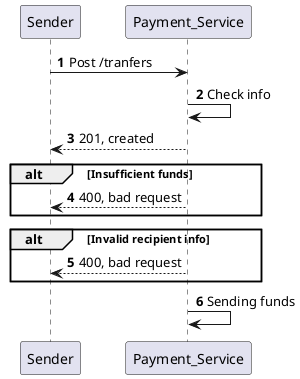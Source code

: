 @startuml
'https://plantuml.com/sequence-diagram

autonumber

Sender -> Payment_Service: Post /tranfers
Payment_Service -> Payment_Service: Check info
Payment_Service --> Sender: 201, created
alt Insufficient funds
Payment_Service --> Sender: 400, bad request
end
alt Invalid recipient info
Payment_Service --> Sender: 400, bad request
end
Payment_Service -> Payment_Service: Sending funds
@enduml